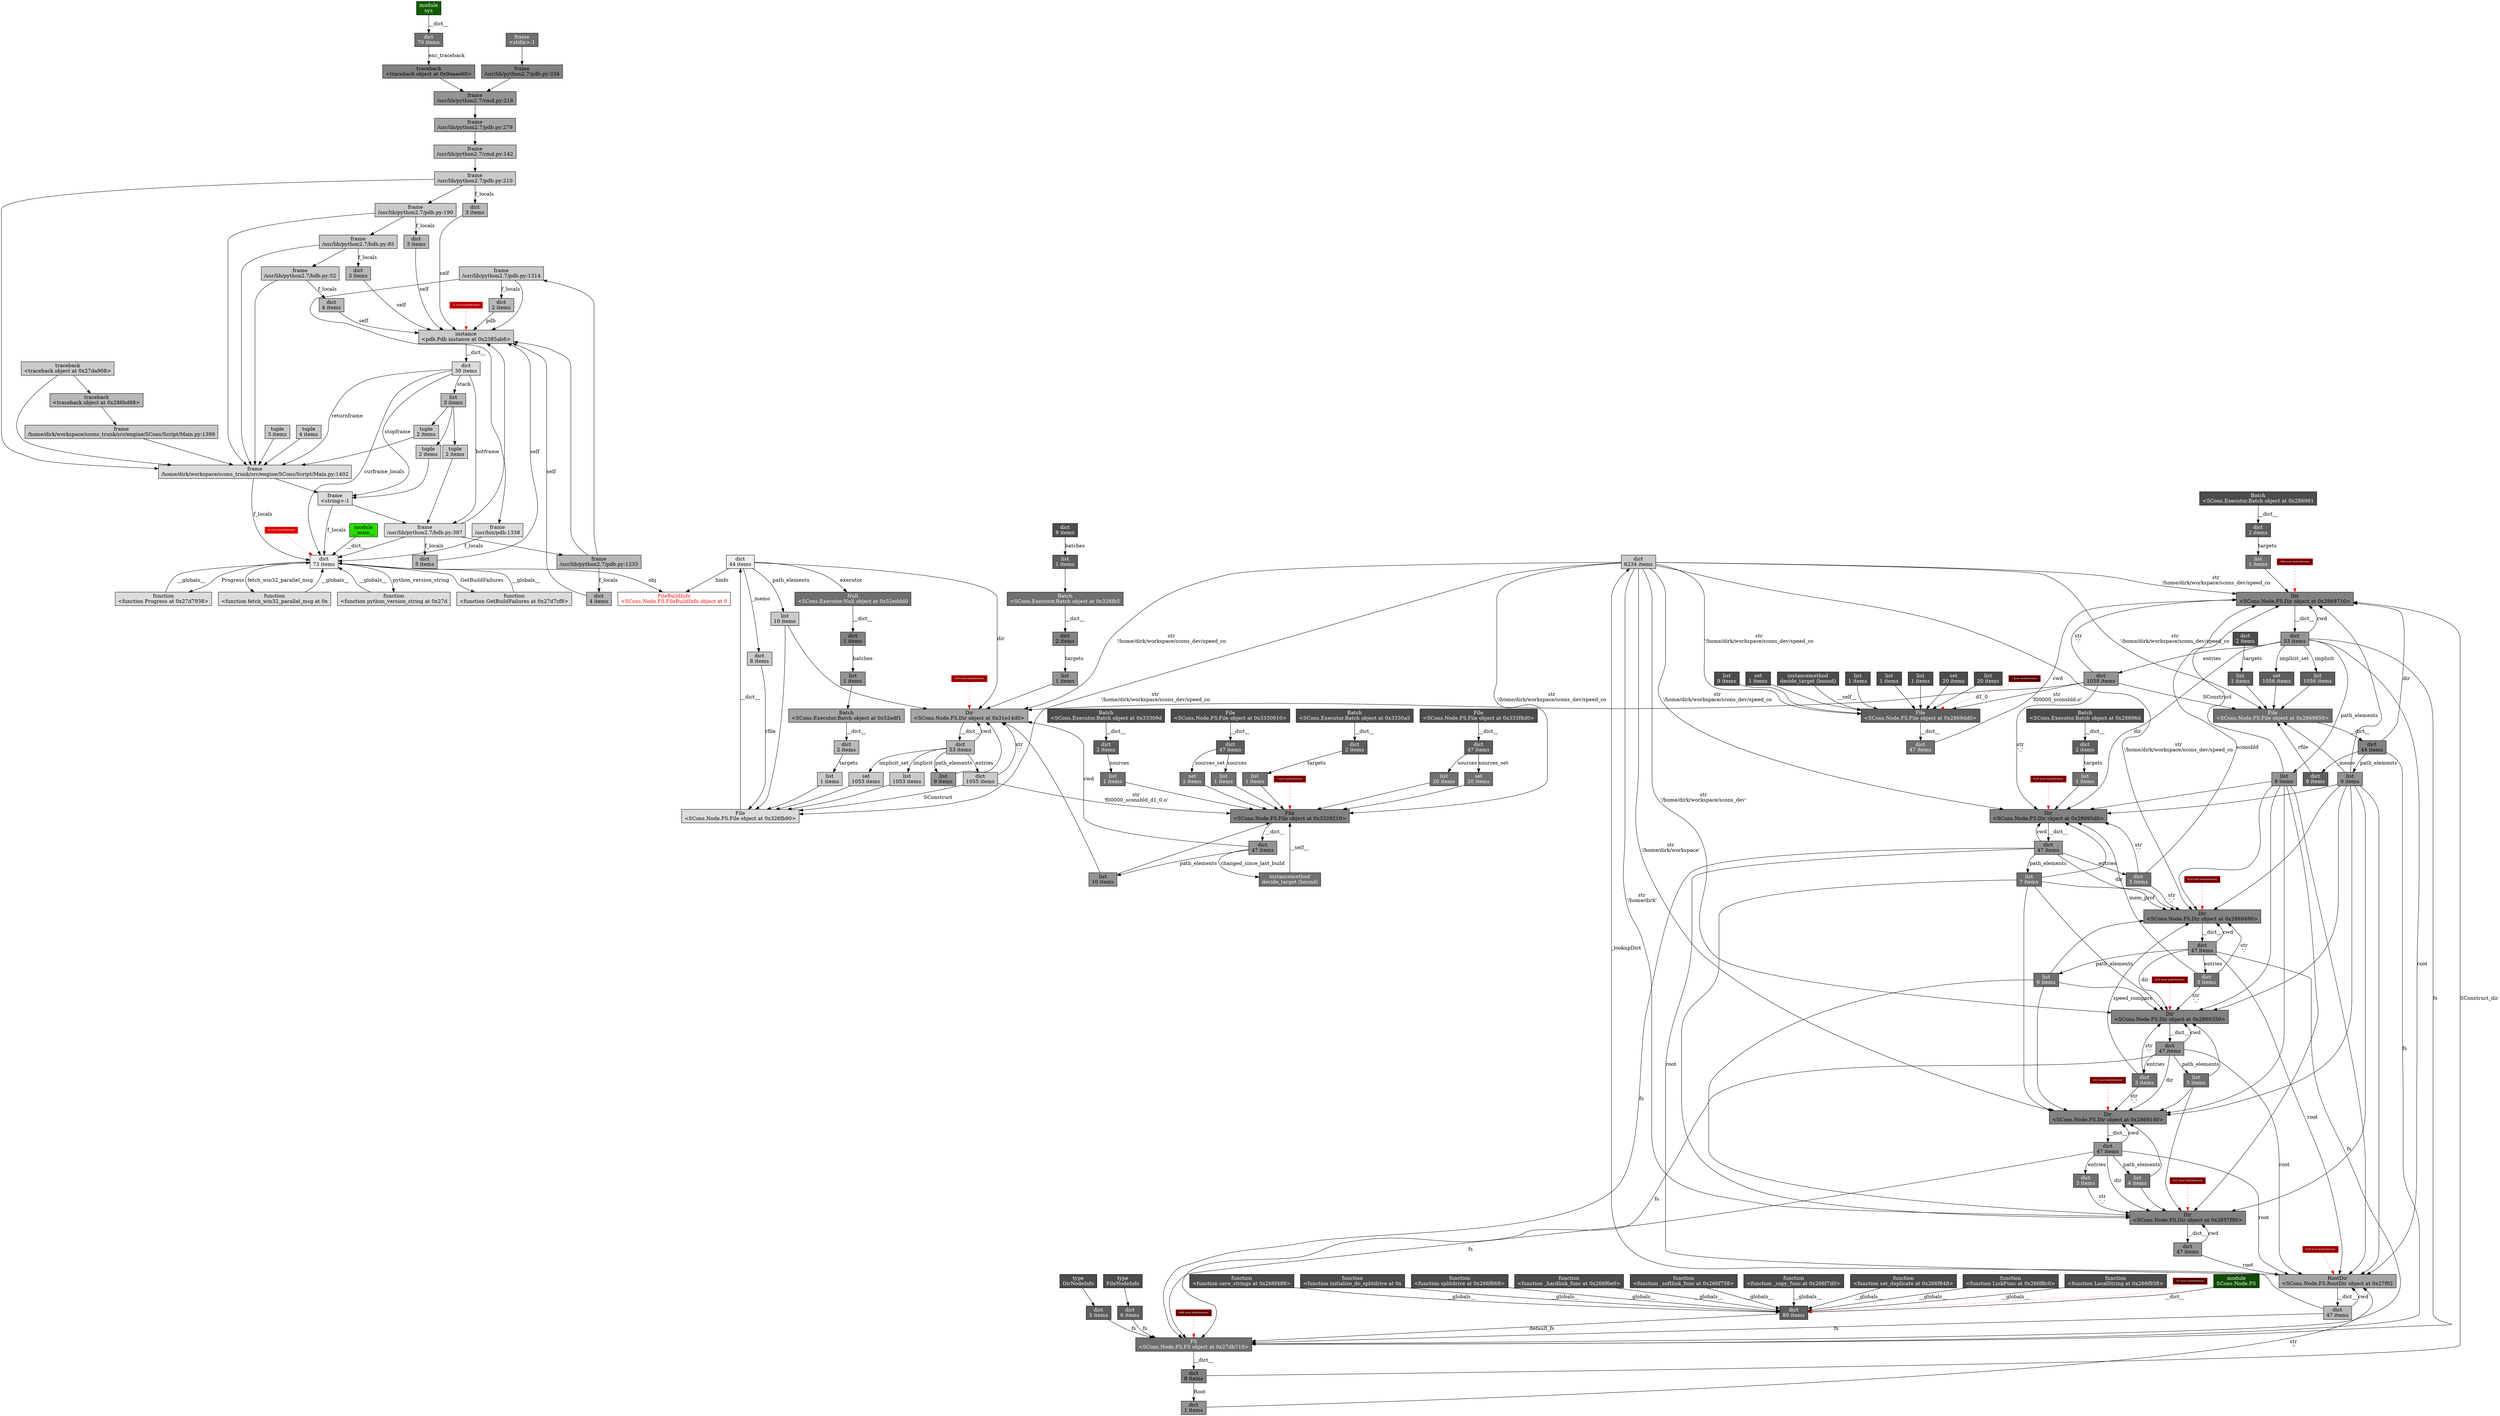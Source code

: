digraph ObjectGraph {
  node[shape=box, style=filled, fillcolor=white];
  o86957904[fontcolor=red];
  o86957904[label="FileBuildInfo\n<SCons.Node.FS.FileBuildInfo object at 0"];
  o86957904[fillcolor="0,0,1"];
  o36262496 -> o86957904 [label="obj",weight=2];
  o52802416 -> o86957904 [label="binfo",weight=2];
  o36262496[label="dict\n73 items"];
  o36262496[fillcolor="0,0,0.93"];
  o140684563672096 -> o36262496 [label="__dict__",weight=10];
  o37542640 -> o36262496 [label="f_locals",weight=10];
  o36883792 -> o36262496 [label="curframe_locals",weight=2];
  o37392480 -> o36262496;
  o36986192 -> o36262496 [label="f_locals",weight=10];
  o39476912 -> o36262496 [label="f_locals",weight=10];
  o41777344 -> o36262496 [label="__globals__",weight=10];
  o41777464 -> o36262496 [label="__globals__",weight=10];
  o41778424 -> o36262496 [label="__globals__",weight=10];
  o41778544 -> o36262496 [label="__globals__",weight=10];
  too_many_o36262496->o36262496[color=red,style=dotted,len=0.25,weight=10];
  too_many_o36262496[label="62 more backreferences",shape=box,height=0.25,color=red,fillcolor="0,1,0.86",fontsize=6];
  too_many_o36262496[fontcolor=white];
  o52802416[label="dict\n44 items"];
  o52802416[fillcolor="0,0,0.93"];
  o52886416 -> o52802416 [label="__dict__",weight=10];
  o140684563672096[label="module\n__main__"];
  o140684563672096[fillcolor="0.3,1,0.86"];
  o37542640[label="frame\n/usr/bin/pdb:1338"];
  o37542640[fillcolor="0,0,0.86"];
  o37605616 -> o37542640;
  o36883792[label="dict\n30 items"];
  o36883792[fillcolor="0,0,0.86"];
  o37247672 -> o36883792 [label="__dict__",weight=10];
  o37392480[label="frame\n/usr/lib/python2.7/bdb.py:387"];
  o37392480[fillcolor="0,0,0.86"];
  o36883792 -> o37392480 [label="botframe",weight=2];
  o36986192 -> o37392480;
  o169647640 -> o37392480;
  o36986192[label="frame\n<string>:1"];
  o36986192[fillcolor="0,0,0.86"];
  o36883792 -> o36986192 [label="stopframe",weight=2];
  o39476912 -> o36986192;
  o167299336 -> o36986192;
  o39476912[label="frame\n/home/dirk/workspace/scons_trunk/src/engine/SCons/Script/Main.py:1402"];
  o39476912[fillcolor="0,0,0.86"];
  o36883792 -> o39476912 [label="returnframe",weight=2];
  o41789704 -> o39476912;
  o43623120 -> o39476912;
  o41475776 -> o39476912;
  o37073376 -> o39476912;
  o163988016 -> o39476912;
  o166890336 -> o39476912;
  o39744544 -> o39476912;
  o167321040 -> o39476912;
  o42041216 -> o39476912;
  o41777344[label="function\n<function fetch_win32_parallel_msg at 0x"];
  o41777344[fillcolor="0,0,0.86"];
  o36262496 -> o41777344 [label="fetch_win32_parallel_msg",weight=2];
  o41777464[label="function\n<function Progress at 0x27d7938>"];
  o41777464[fillcolor="0,0,0.86"];
  o36262496 -> o41777464 [label="Progress",weight=2];
  o41778424[label="function\n<function GetBuildFailures at 0x27d7cf8>"];
  o41778424[fillcolor="0,0,0.86"];
  o36262496 -> o41778424 [label="GetBuildFailures",weight=2];
  o41778544[label="function\n<function python_version_string at 0x27d"];
  o41778544[fillcolor="0,0,0.86"];
  o36262496 -> o41778544 [label="python_version_string",weight=2];
  o52886416[label="File\n<SCons.Node.FS.File object at 0x326fb90>"];
  o52886416[fillcolor="0,0,0.86"];
  o42685440 -> o52886416 [label="str\n'/home/dirk/workspace/scons_dev/speed_co"];
  o52801840 -> o52886416 [label="SConstruct",weight=2];
  o52319008 -> o52886416;
  o52802992 -> o52886416 [label="rfile",weight=2];
  o79862168 -> o52886416;
  o89770752 -> o52886416;
  o61917072 -> o52886416;
  o37605616[label="frame\n/usr/lib/python2.7/pdb.py:1314"];
  o37605616[fillcolor="0,0,0.79"];
  o37065504 -> o37605616;
  o37247672[label="instance\n<pdb.Pdb instance at 0x2385ab8>"];
  o37247672[fillcolor="0,0,0.79"];
  o36880704 -> o37247672 [label="self",weight=2];
  o155788688 -> o37247672 [label="pdb",weight=2];
  o146873632 -> o37247672 [label="self",weight=2];
  o160413824 -> o37247672 [label="self",weight=2];
  o153470160 -> o37247672 [label="self",weight=2];
  o156229232 -> o37247672 [label="self",weight=2];
  o162546992 -> o37247672 [label="self",weight=2];
  o37605616 -> o37247672;
  o37065504 -> o37247672;
  o37392480 -> o37247672;
  too_many_o37247672->o37247672[color=red,style=dotted,len=0.25,weight=10];
  too_many_o37247672[label="15 more backreferences",shape=box,height=0.25,color=red,fillcolor="0,1,0.72",fontsize=6];
  too_many_o37247672[fontcolor=white];
  o169647640[label="tuple\n2 items"];
  o169647640[fillcolor="0,0,0.79"];
  o140684562668576 -> o169647640;
  o167299336[label="tuple\n2 items"];
  o167299336[fillcolor="0,0,0.79"];
  o140684562668576 -> o167299336;
  o41789704[label="traceback\n<traceback object at 0x27da908>"];
  o41789704[fillcolor="0,0,0.79"];
  o43623120[label="tuple\n3 items"];
  o43623120[fillcolor="0,0,0.79"];
  o41475776[label="tuple\n4 items"];
  o41475776[fillcolor="0,0,0.79"];
  o37073376[label="frame\n/usr/lib/python2.7/bdb.py:52"];
  o37073376[fillcolor="0,0,0.79"];
  o163988016 -> o37073376;
  o163988016[label="frame\n/usr/lib/python2.7/bdb.py:85"];
  o163988016[fillcolor="0,0,0.79"];
  o166890336 -> o163988016;
  o166890336[label="frame\n/usr/lib/python2.7/pdb.py:190"];
  o166890336[fillcolor="0,0,0.79"];
  o39744544 -> o166890336;
  o39744544[label="frame\n/usr/lib/python2.7/pdb.py:210"];
  o39744544[fillcolor="0,0,0.79"];
  o39870624 -> o39744544;
  o167321040[label="tuple\n2 items"];
  o167321040[fillcolor="0,0,0.79"];
  o140684562668576 -> o167321040;
  o42041216[label="frame\n/home/dirk/workspace/scons_trunk/src/engine/SCons/Script/Main.py:1399"];
  o42041216[fillcolor="0,0,0.79"];
  o42384776 -> o42041216;
  o42685440[label="dict\n6234 items"];
  o42685440[fillcolor="0,0,0.79"];
  o42683104 -> o42685440 [label="_lookupDict",weight=2];
  o52801840[label="dict\n1055 items"];
  o52801840[fillcolor="0,0,0.79"];
  o52802704 -> o52801840 [label="entries",weight=2];
  o52319008[label="list\n10 items"];
  o52319008[fillcolor="0,0,0.79"];
  o52802416 -> o52319008 [label="path_elements",weight=2];
  o52802992[label="dict\n8 items"];
  o52802992[fillcolor="0,0,0.79"];
  o52802416 -> o52802992 [label="_memo",weight=2];
  o79862168[label="list\n1 items"];
  o79862168[fillcolor="0,0,0.79"];
  o71546224 -> o79862168 [label="targets",weight=2];
  o89770752[label="list\n1053 items"];
  o89770752[fillcolor="0,0,0.79"];
  o52802704 -> o89770752 [label="implicit",weight=2];
  o61917072[label="set\n1053 items"];
  o61917072[fillcolor="0,0,0.79"];
  o52802704 -> o61917072 [label="implicit_set",weight=2];
  o37065504[label="frame\n/usr/lib/python2.7/pdb.py:1233"];
  o37065504[fillcolor="0,0,0.72"];
  o37392480 -> o37065504;
  o36880704[label="dict\n5 items"];
  o36880704[fillcolor="0,0,0.72"];
  o37392480 -> o36880704 [label="f_locals",weight=10];
  o155788688[label="dict\n2 items"];
  o155788688[fillcolor="0,0,0.72"];
  o37605616 -> o155788688 [label="f_locals",weight=10];
  o146873632[label="dict\n4 items"];
  o146873632[fillcolor="0,0,0.72"];
  o37073376 -> o146873632 [label="f_locals",weight=10];
  o160413824[label="dict\n3 items"];
  o160413824[fillcolor="0,0,0.72"];
  o163988016 -> o160413824 [label="f_locals",weight=10];
  o153470160[label="dict\n3 items"];
  o153470160[fillcolor="0,0,0.72"];
  o166890336 -> o153470160 [label="f_locals",weight=10];
  o156229232[label="dict\n3 items"];
  o156229232[fillcolor="0,0,0.72"];
  o39744544 -> o156229232 [label="f_locals",weight=10];
  o162546992[label="dict\n4 items"];
  o162546992[fillcolor="0,0,0.72"];
  o37065504 -> o162546992 [label="f_locals",weight=10];
  o140684562668576[label="list\n3 items"];
  o140684562668576[fillcolor="0,0,0.72"];
  o36883792 -> o140684562668576 [label="stack",weight=2];
  o39870624[label="frame\n/usr/lib/python2.7/cmd.py:142"];
  o39870624[fillcolor="0,0,0.72"];
  o153504768 -> o39870624;
  o42384776[label="traceback\n<traceback object at 0x286bd88>"];
  o42384776[fillcolor="0,0,0.72"];
  o41789704 -> o42384776;
  o42683104[label="dict\n47 items"];
  o42683104[fillcolor="0,0,0.72"];
  o41878096 -> o42683104 [label="__dict__",weight=10];
  o52802704[label="dict\n53 items"];
  o52802704[fillcolor="0,0,0.72"];
  o52303056 -> o52802704 [label="__dict__",weight=10];
  o71546224[label="dict\n2 items"];
  o71546224[fillcolor="0,0,0.72"];
  o86957840 -> o71546224 [label="__dict__",weight=10];
  o153504768[label="frame\n/usr/lib/python2.7/pdb.py:279"];
  o153504768[fillcolor="0,0,0.65"];
  o43819664 -> o153504768;
  o41878096[label="RootDir\n<SCons.Node.FS.RootDir object at 0x27f02"];
  o41878096[fillcolor="0,0,0.65"];
  o42678336 -> o41878096 [label="str\n''"];
  o42684624 -> o41878096 [label="root",weight=2];
  o42383480 -> o41878096;
  o42384704 -> o41878096;
  o42683104 -> o41878096 [label="cwd",weight=2];
  o42698736 -> o41878096 [label="root",weight=2];
  o42699024 -> o41878096 [label="root",weight=2];
  o42698448 -> o41878096 [label="root",weight=2];
  o42699824 -> o41878096 [label="root",weight=2];
  o42707312 -> o41878096 [label="root",weight=2];
  too_many_o41878096->o41878096[color=red,style=dotted,len=0.25,weight=10];
  too_many_o41878096[label="6249 more backreferences",shape=box,height=0.25,color=red,fillcolor="0,1,0.58",fontsize=6];
  too_many_o41878096[fontcolor=white];
  o52303056[label="Dir\n<SCons.Node.FS.Dir object at 0x31e14d0>"];
  o52303056[fillcolor="0,0,0.65"];
  o42733568 -> o52303056 [label="d1_0",weight=2];
  o42685440 -> o52303056 [label="str\n'/home/dirk/workspace/scons_dev/speed_co"];
  o52802704 -> o52303056 [label="cwd",weight=2];
  o52320088 -> o52303056;
  o52801840 -> o52303056 [label="str\n'.'"];
  o52802416 -> o52303056 [label="dir",weight=2];
  o52319008 -> o52303056;
  o52319224 -> o52303056;
  o53445488 -> o52303056 [label="cwd",weight=2];
  o53671336 -> o52303056;
  too_many_o52303056->o52303056[color=red,style=dotted,len=0.25,weight=10];
  too_many_o52303056[label="3135 more backreferences",shape=box,height=0.25,color=red,fillcolor="0,1,0.58",fontsize=6];
  too_many_o52303056[fontcolor=white];
  o86957840[label="Batch\n<SCons.Executor.Batch object at 0x52edf1"];
  o86957840[fillcolor="0,0,0.65"];
  o79862240 -> o86957840;
  o43819664[label="frame\n/usr/lib/python2.7/cmd.py:218"];
  o43819664[fillcolor="0,0,0.58"];
  o166375008 -> o43819664;
  o115411456 -> o43819664;
  o42678336[label="dict\n1 items"];
  o42678336[fillcolor="0,0,0.58"];
  o42678048 -> o42678336 [label="Root",weight=2];
  o42684624[label="dict\n53 items"];
  o42684624[fillcolor="0,0,0.58"];
  o42374928 -> o42684624 [label="__dict__",weight=10];
  o42383480[label="list\n8 items"];
  o42383480[fillcolor="0,0,0.58"];
  o42684624 -> o42383480 [label="path_elements",weight=2];
  o42384704[label="list\n9 items"];
  o42384704[fillcolor="0,0,0.58"];
  o42739376 -> o42384704 [label="path_elements",weight=2];
  o42698736[label="dict\n47 items"];
  o42698736[fillcolor="0,0,0.58"];
  o42374608 -> o42698736 [label="__dict__",weight=10];
  o42699024[label="dict\n47 items"];
  o42699024[fillcolor="0,0,0.58"];
  o42374288 -> o42699024 [label="__dict__",weight=10];
  o42698448[label="dict\n47 items"];
  o42698448[fillcolor="0,0,0.58"];
  o42373968 -> o42698448 [label="__dict__",weight=10];
  o42699824[label="dict\n47 items"];
  o42699824[fillcolor="0,0,0.58"];
  o42373584 -> o42699824 [label="__dict__",weight=10];
  o42707312[label="dict\n47 items"];
  o42707312[fillcolor="0,0,0.58"];
  o42303376 -> o42707312 [label="__dict__",weight=10];
  o42733568[label="dict\n1058 items"];
  o42733568[fillcolor="0,0,0.58"];
  o42684624 -> o42733568 [label="entries",weight=2];
  o52320088[label="list\n9 items"];
  o52320088[fillcolor="0,0,0.58"];
  o52802704 -> o52320088 [label="path_elements",weight=2];
  o52319224[label="list\n1 items"];
  o52319224[fillcolor="0,0,0.58"];
  o53194000 -> o52319224 [label="targets",weight=2];
  o53445488[label="dict\n47 items"];
  o53445488[fillcolor="0,0,0.58"];
  o53645840 -> o53445488 [label="__dict__",weight=10];
  o53671336[label="list\n10 items"];
  o53671336[fillcolor="0,0,0.58"];
  o53445488 -> o53671336 [label="path_elements",weight=2];
  o79862240[label="list\n1 items"];
  o79862240[fillcolor="0,0,0.58"];
  o53193424 -> o79862240 [label="batches",weight=2];
  o166375008[label="traceback\n<traceback object at 0x9eaae60>"];
  o166375008[fillcolor="0,0,0.51"];
  o36134800 -> o166375008 [label="exc_traceback",weight=2];
  o115411456[label="frame\n/usr/lib/python2.7/pdb.py:234"];
  o115411456[fillcolor="0,0,0.51"];
  o121016752 -> o115411456;
  o42678048[label="dict\n8 items"];
  o42678048[fillcolor="0,0,0.51"];
  o41793296 -> o42678048 [label="__dict__",weight=10];
  o42374928[label="Dir\n<SCons.Node.FS.Dir object at 0x2869710>"];
  o42374928[fillcolor="0,0,0.51"];
  o42678048 -> o42374928 [label="SConstruct_dir",weight=2];
  o42684624 -> o42374928 [label="cwd",weight=2];
  o42383480 -> o42374928;
  o42733568 -> o42374928 [label="str\n'.'"];
  o42739376 -> o42374928 [label="dir",weight=2];
  o42384704 -> o42374928;
  o42685440 -> o42374928 [label="str\n'/home/dirk/workspace/scons_dev/speed_co"];
  o42726976 -> o42374928 [label="sconsbld",weight=2];
  o42384128 -> o42374928;
  o43992384 -> o42374928 [label="cwd",weight=2];
  too_many_o42374928->o42374928[color=red,style=dotted,len=0.25,weight=10];
  too_many_o42374928[label="7806 more backreferences",shape=box,height=0.25,color=red,fillcolor="0,1,0.44",fontsize=6];
  too_many_o42374928[fontcolor=white];
  o42739376[label="dict\n44 items"];
  o42739376[fillcolor="0,0,0.51"];
  o42375248 -> o42739376 [label="__dict__",weight=10];
  o42374608[label="Dir\n<SCons.Node.FS.Dir object at 0x28695d0>"];
  o42374608[fillcolor="0,0,0.51"];
  o42684624 -> o42374608 [label="dir",weight=2];
  o42383480 -> o42374608;
  o42733568 -> o42374608 [label="str\n'..'"];
  o42384704 -> o42374608;
  o42698736 -> o42374608 [label="cwd",weight=2];
  o42685440 -> o42374608 [label="str\n'/home/dirk/workspace/scons_dev/speed_co"];
  o42382544 -> o42374608;
  o42726976 -> o42374608 [label="str\n'.'"];
  o42724544 -> o42374608 [label="mem_prof",weight=2];
  o42383192 -> o42374608;
  too_many_o42374608->o42374608[color=red,style=dotted,len=0.25,weight=10];
  too_many_o42374608[label="6218 more backreferences",shape=box,height=0.25,color=red,fillcolor="0,1,0.44",fontsize=6];
  too_many_o42374608[fontcolor=white];
  o42374288[label="Dir\n<SCons.Node.FS.Dir object at 0x2869490>"];
  o42374288[fillcolor="0,0,0.51"];
  o42383480 -> o42374288;
  o42384704 -> o42374288;
  o42698736 -> o42374288 [label="dir",weight=2];
  o42699024 -> o42374288 [label="cwd",weight=2];
  o42685440 -> o42374288 [label="str\n'/home/dirk/workspace/scons_dev/speed_co"];
  o42382544 -> o42374288;
  o42726976 -> o42374288 [label="str\n'..'"];
  o42381608 -> o42374288;
  o42724544 -> o42374288 [label="str\n'.'"];
  o42718720 -> o42374288 [label="speed_compare",weight=2];
  too_many_o42374288->o42374288[color=red,style=dotted,len=0.25,weight=10];
  too_many_o42374288[label="6219 more backreferences",shape=box,height=0.25,color=red,fillcolor="0,1,0.44",fontsize=6];
  too_many_o42374288[fontcolor=white];
  o42373968[label="Dir\n<SCons.Node.FS.Dir object at 0x2869350>"];
  o42373968[fillcolor="0,0,0.51"];
  o42383480 -> o42373968;
  o42384704 -> o42373968;
  o42699024 -> o42373968 [label="dir",weight=2];
  o42698448 -> o42373968 [label="cwd",weight=2];
  o42685440 -> o42373968 [label="str\n'/home/dirk/workspace/scons_dev'"];
  o42382544 -> o42373968;
  o42381608 -> o42373968;
  o42724544 -> o42373968 [label="str\n'..'"];
  o42372416 -> o42373968;
  o42718720 -> o42373968 [label="str\n'.'"];
  too_many_o42373968->o42373968[color=red,style=dotted,len=0.25,weight=10];
  too_many_o42373968[label="6220 more backreferences",shape=box,height=0.25,color=red,fillcolor="0,1,0.44",fontsize=6];
  too_many_o42373968[fontcolor=white];
  o42373584[label="Dir\n<SCons.Node.FS.Dir object at 0x28691d0>"];
  o42373584[fillcolor="0,0,0.51"];
  o42383480 -> o42373584;
  o42384704 -> o42373584;
  o42698448 -> o42373584 [label="dir",weight=2];
  o42699824 -> o42373584 [label="cwd",weight=2];
  o42685440 -> o42373584 [label="str\n'/home/dirk/workspace'"];
  o42382544 -> o42373584;
  o42381608 -> o42373584;
  o42372416 -> o42373584;
  o42718720 -> o42373584 [label="str\n'..'"];
  o42371408 -> o42373584;
  too_many_o42373584->o42373584[color=red,style=dotted,len=0.25,weight=10];
  too_many_o42373584[label="6221 more backreferences",shape=box,height=0.25,color=red,fillcolor="0,1,0.44",fontsize=6];
  too_many_o42373584[fontcolor=white];
  o42303376[label="Dir\n<SCons.Node.FS.Dir object at 0x2857f90>"];
  o42303376[fillcolor="0,0,0.51"];
  o42383480 -> o42303376;
  o42384704 -> o42303376;
  o42699824 -> o42303376 [label="dir",weight=2];
  o42707312 -> o42303376 [label="cwd",weight=2];
  o42685440 -> o42303376 [label="str\n'/home/dirk'"];
  o42382544 -> o42303376;
  o42381608 -> o42303376;
  o42372416 -> o42303376;
  o42371408 -> o42303376;
  o42709136 -> o42303376 [label="str\n'..'"];
  too_many_o42303376->o42303376[color=red,style=dotted,len=0.25,weight=10];
  too_many_o42303376[label="6222 more backreferences",shape=box,height=0.25,color=red,fillcolor="0,1,0.44",fontsize=6];
  too_many_o42303376[fontcolor=white];
  o53194000[label="dict\n2 items"];
  o53194000[fillcolor="0,0,0.51"];
  o52886352 -> o53194000 [label="__dict__",weight=10];
  o53645840[label="File\n<SCons.Node.FS.File object at 0x3329210>"];
  o53645840[fillcolor="0,0,0.51"];
  o42685440 -> o53645840 [label="str\n'/home/dirk/workspace/scons_dev/speed_co"];
  o52801840 -> o53645840 [label="str\n'f00000_sconsbld_d1_0.o'"];
  o53671336 -> o53645840;
  o53682488 -> o53645840;
  o48958832 -> o53645840 [label="__self__",weight=10];
  o53650496 -> o53645840;
  o53671264 -> o53645840;
  o53643600 -> o53645840;
  o53792000 -> o53645840;
  o53644248 -> o53645840;
  too_many_o53645840->o53645840[color=red,style=dotted,len=0.25,weight=10];
  too_many_o53645840[label="7 more backreferences",shape=box,height=0.25,color=red,fillcolor="0,1,0.44",fontsize=6];
  too_many_o53645840[fontcolor=white];
  o53193424[label="dict\n1 items"];
  o53193424[fillcolor="0,0,0.51"];
  o86957520 -> o53193424 [label="__dict__",weight=10];
  o36134800[label="dict\n70 items"];
  o36134800[fillcolor="0,0,0.44"];
  o36134800[fontcolor=white];
  o140684563463032 -> o36134800 [label="__dict__",weight=10];
  o121016752[label="frame\n<stdin>:1"];
  o121016752[fillcolor="0,0,0.44"];
  o121016752[fontcolor=white];
  o41793296[label="FS\n<SCons.Node.FS.FS object at 0x27db710>"];
  o41793296[fillcolor="0,0,0.44"];
  o41793296[fontcolor=white];
  o39330864 -> o41793296 [label="default_fs",weight=2];
  o40040720 -> o41793296 [label="fs",weight=2];
  o40092960 -> o41793296 [label="fs",weight=2];
  o42684624 -> o41793296 [label="fs",weight=2];
  o42739376 -> o41793296 [label="fs",weight=2];
  o42683104 -> o41793296 [label="fs",weight=2];
  o42698736 -> o41793296 [label="fs",weight=2];
  o42699024 -> o41793296 [label="fs",weight=2];
  o42698448 -> o41793296 [label="fs",weight=2];
  o42699824 -> o41793296 [label="fs",weight=2];
  too_many_o41793296->o41793296[color=red,style=dotted,len=0.25,weight=10];
  too_many_o41793296[label="6269 more backreferences",shape=box,height=0.25,color=red,fillcolor="0,1,0.37",fontsize=6];
  too_many_o41793296[fontcolor=white];
  o42726976[label="dict\n3 items"];
  o42726976[fillcolor="0,0,0.44"];
  o42726976[fontcolor=white];
  o42698736 -> o42726976 [label="entries",weight=2];
  o42384128[label="list\n1 items"];
  o42384128[fillcolor="0,0,0.44"];
  o42384128[fontcolor=white];
  o42755152 -> o42384128 [label="targets",weight=2];
  o43992384[label="dict\n47 items"];
  o43992384[fillcolor="0,0,0.44"];
  o43992384[fontcolor=white];
  o42376656 -> o43992384 [label="__dict__",weight=10];
  o42375248[label="File\n<SCons.Node.FS.File object at 0x2869850>"];
  o42375248[fillcolor="0,0,0.44"];
  o42375248[fontcolor=white];
  o42733568 -> o42375248 [label="SConstruct",weight=2];
  o42384704 -> o42375248;
  o42685440 -> o42375248 [label="str\n'/home/dirk/workspace/scons_dev/speed_co"];
  o80028400 -> o42375248 [label="rfile",weight=2];
  o52877144 -> o42375248;
  o81695448 -> o42375248;
  o52306232 -> o42375248;
  o42382544[label="list\n7 items"];
  o42382544[fillcolor="0,0,0.44"];
  o42382544[fontcolor=white];
  o42698736 -> o42382544 [label="path_elements",weight=2];
  o42724544[label="dict\n3 items"];
  o42724544[fillcolor="0,0,0.44"];
  o42724544[fontcolor=white];
  o42699024 -> o42724544 [label="entries",weight=2];
  o42383192[label="list\n1 items"];
  o42383192[fillcolor="0,0,0.44"];
  o42383192[fontcolor=white];
  o42749344 -> o42383192 [label="targets",weight=2];
  o42381608[label="list\n6 items"];
  o42381608[fillcolor="0,0,0.44"];
  o42381608[fontcolor=white];
  o42699024 -> o42381608 [label="path_elements",weight=2];
  o42718720[label="dict\n3 items"];
  o42718720[fillcolor="0,0,0.44"];
  o42718720[fontcolor=white];
  o42698448 -> o42718720 [label="entries",weight=2];
  o42372416[label="list\n5 items"];
  o42372416[fillcolor="0,0,0.44"];
  o42372416[fontcolor=white];
  o42698448 -> o42372416 [label="path_elements",weight=2];
  o42371408[label="list\n4 items"];
  o42371408[fillcolor="0,0,0.44"];
  o42371408[fontcolor=white];
  o42699824 -> o42371408 [label="path_elements",weight=2];
  o42709136[label="dict\n3 items"];
  o42709136[fillcolor="0,0,0.44"];
  o42709136[fontcolor=white];
  o42699824 -> o42709136 [label="entries",weight=2];
  o52886352[label="Batch\n<SCons.Executor.Batch object at 0x326fb5"];
  o52886352[fillcolor="0,0,0.44"];
  o52886352[fontcolor=white];
  o52875488 -> o52886352;
  o53682488[label="set\n1 items"];
  o53682488[fillcolor="0,0,0.44"];
  o53682488[fontcolor=white];
  o53446800 -> o53682488 [label="sources_set",weight=2];
  o48958832[label="instancemethod\ndecide_target (bound)"];
  o48958832[fillcolor="0,0,0.44"];
  o48958832[fontcolor=white];
  o53445488 -> o48958832 [label="changed_since_last_build",weight=2];
  o53650496[label="list\n1 items"];
  o53650496[fillcolor="0,0,0.44"];
  o53650496[fontcolor=white];
  o53446800 -> o53650496 [label="sources",weight=2];
  o53671264[label="list\n1 items"];
  o53671264[fillcolor="0,0,0.44"];
  o53671264[fontcolor=white];
  o53293040 -> o53671264 [label="sources",weight=2];
  o53643600[label="list\n1 items"];
  o53643600[fillcolor="0,0,0.44"];
  o53643600[fontcolor=white];
  o53292256 -> o53643600 [label="targets",weight=2];
  o53792000[label="set\n20 items"];
  o53792000[fillcolor="0,0,0.44"];
  o53792000[fontcolor=white];
  o53971424 -> o53792000 [label="sources_set",weight=2];
  o53644248[label="list\n20 items"];
  o53644248[fillcolor="0,0,0.44"];
  o53644248[fontcolor=white];
  o53971424 -> o53644248 [label="sources",weight=2];
  o86957520[label="Null\n<SCons.Executor.Null object at 0x52eddd0"];
  o86957520[fillcolor="0,0,0.44"];
  o86957520[fontcolor=white];
  o52802416 -> o86957520 [label="executor",weight=2];
  o140684563463032[label="module\nsys"];
  o140684563463032[fillcolor="0.3,1,0.37"];
  o140684563463032[fontcolor=white];
  o39330864[label="dict\n89 items"];
  o39330864[fillcolor="0,0,0.37"];
  o39330864[fontcolor=white];
  o40181552 -> o39330864 [label="__dict__",weight=10];
  o40301704 -> o39330864 [label="__globals__",weight=10];
  o40302064 -> o39330864 [label="__globals__",weight=10];
  o40302184 -> o39330864 [label="__globals__",weight=10];
  o40302304 -> o39330864 [label="__globals__",weight=10];
  o40302424 -> o39330864 [label="__globals__",weight=10];
  o40302544 -> o39330864 [label="__globals__",weight=10];
  o40302664 -> o39330864 [label="__globals__",weight=10];
  o40302784 -> o39330864 [label="__globals__",weight=10];
  o40302904 -> o39330864 [label="__globals__",weight=10];
  too_many_o39330864->o39330864[color=red,style=dotted,len=0.25,weight=10];
  too_many_o39330864[label="232 more backreferences",shape=box,height=0.25,color=red,fillcolor="0,1,0.3",fontsize=6];
  too_many_o39330864[fontcolor=white];
  o40040720[label="dict\n5 items"];
  o40040720[fillcolor="0,0,0.37"];
  o40040720[fontcolor=white];
  o40089600 -> o40040720;
  o40092960[label="dict\n6 items"];
  o40092960[fillcolor="0,0,0.37"];
  o40092960[fontcolor=white];
  o40102032 -> o40092960;
  o42755152[label="dict\n2 items"];
  o42755152[fillcolor="0,0,0.37"];
  o42755152[fontcolor=white];
  o42375184 -> o42755152 [label="__dict__",weight=10];
  o42376656[label="File\n<SCons.Node.FS.File object at 0x2869dd0>"];
  o42376656[fillcolor="0,0,0.37"];
  o42376656[fontcolor=white];
  o42733568 -> o42376656 [label="str\n'f00000_sconsbld.o'"];
  o42685440 -> o42376656 [label="str\n'/home/dirk/workspace/scons_dev/speed_co"];
  o43640664 -> o42376656;
  o43588168 -> o42376656;
  o43302496 -> o42376656 [label="__self__",weight=10];
  o43676016 -> o42376656;
  o43677096 -> o42376656;
  o43583536 -> o42376656;
  o44193448 -> o42376656;
  o43640592 -> o42376656;
  too_many_o42376656->o42376656[color=red,style=dotted,len=0.25,weight=10];
  too_many_o42376656[label="7 more backreferences",shape=box,height=0.25,color=red,fillcolor="0,1,0.3",fontsize=6];
  too_many_o42376656[fontcolor=white];
  o80028400[label="dict\n8 items"];
  o80028400[fillcolor="0,0,0.37"];
  o80028400[fontcolor=white];
  o42739376 -> o80028400 [label="_memo",weight=2];
  o52877144[label="list\n1 items"];
  o52877144[fillcolor="0,0,0.37"];
  o52877144[fontcolor=white];
  o61710048 -> o52877144 [label="targets",weight=2];
  o81695448[label="list\n1056 items"];
  o81695448[fillcolor="0,0,0.37"];
  o81695448[fontcolor=white];
  o42684624 -> o81695448 [label="implicit",weight=2];
  o52306232[label="set\n1056 items"];
  o52306232[fillcolor="0,0,0.37"];
  o52306232[fontcolor=white];
  o42684624 -> o52306232 [label="implicit_set",weight=2];
  o42749344[label="dict\n2 items"];
  o42749344[fillcolor="0,0,0.37"];
  o42749344[fontcolor=white];
  o42374864 -> o42749344 [label="__dict__",weight=10];
  o52875488[label="list\n1 items"];
  o52875488[fillcolor="0,0,0.37"];
  o52875488[fontcolor=white];
  o52814832 -> o52875488 [label="batches",weight=2];
  o53446800[label="dict\n47 items"];
  o53446800[fillcolor="0,0,0.37"];
  o53446800[fontcolor=white];
  o53676304 -> o53446800 [label="__dict__",weight=10];
  o53293040[label="dict\n2 items"];
  o53293040[fillcolor="0,0,0.37"];
  o53293040[fontcolor=white];
  o53676496 -> o53293040 [label="__dict__",weight=10];
  o53292256[label="dict\n2 items"];
  o53292256[fillcolor="0,0,0.37"];
  o53292256[fontcolor=white];
  o53676624 -> o53292256 [label="__dict__",weight=10];
  o53971424[label="dict\n47 items"];
  o53971424[fillcolor="0,0,0.37"];
  o53971424[fontcolor=white];
  o53737680 -> o53971424 [label="__dict__",weight=10];
  o40181552[label="module\nSCons.Node.FS"];
  o40181552[fillcolor="0.3,1,0.3"];
  o40181552[fontcolor=white];
  o40301704[label="function\n<function save_strings at 0x266f488>"];
  o40301704[fillcolor="0,0,0.3"];
  o40301704[fontcolor=white];
  o40302064[label="function\n<function initialize_do_splitdrive at 0x"];
  o40302064[fillcolor="0,0,0.3"];
  o40302064[fontcolor=white];
  o40302184[label="function\n<function splitdrive at 0x266f668>"];
  o40302184[fillcolor="0,0,0.3"];
  o40302184[fontcolor=white];
  o40302304[label="function\n<function _hardlink_func at 0x266f6e0>"];
  o40302304[fillcolor="0,0,0.3"];
  o40302304[fontcolor=white];
  o40302424[label="function\n<function _softlink_func at 0x266f758>"];
  o40302424[fillcolor="0,0,0.3"];
  o40302424[fontcolor=white];
  o40302544[label="function\n<function _copy_func at 0x266f7d0>"];
  o40302544[fillcolor="0,0,0.3"];
  o40302544[fontcolor=white];
  o40302664[label="function\n<function set_duplicate at 0x266f848>"];
  o40302664[fillcolor="0,0,0.3"];
  o40302664[fontcolor=white];
  o40302784[label="function\n<function LinkFunc at 0x266f8c0>"];
  o40302784[fillcolor="0,0,0.3"];
  o40302784[fontcolor=white];
  o40302904[label="function\n<function LocalString at 0x266f938>"];
  o40302904[fillcolor="0,0,0.3"];
  o40302904[fontcolor=white];
  o40089600[label="type\nDirNodeInfo"];
  o40089600[fillcolor="0,0,0.3"];
  o40089600[fontcolor=white];
  o40102032[label="type\nFileNodeInfo"];
  o40102032[fillcolor="0,0,0.3"];
  o40102032[fontcolor=white];
  o42375184[label="Batch\n<SCons.Executor.Batch object at 0x286981"];
  o42375184[fillcolor="0,0,0.3"];
  o42375184[fontcolor=white];
  o43640664[label="list\n9 items"];
  o43640664[fillcolor="0,0,0.3"];
  o43640664[fontcolor=white];
  o43588168[label="set\n1 items"];
  o43588168[fillcolor="0,0,0.3"];
  o43588168[fontcolor=white];
  o43302496[label="instancemethod\ndecide_target (bound)"];
  o43302496[fillcolor="0,0,0.3"];
  o43302496[fontcolor=white];
  o43676016[label="list\n1 items"];
  o43676016[fillcolor="0,0,0.3"];
  o43676016[fontcolor=white];
  o43677096[label="list\n1 items"];
  o43677096[fillcolor="0,0,0.3"];
  o43677096[fontcolor=white];
  o43583536[label="list\n1 items"];
  o43583536[fillcolor="0,0,0.3"];
  o43583536[fontcolor=white];
  o44193448[label="set\n20 items"];
  o44193448[fillcolor="0,0,0.3"];
  o44193448[fontcolor=white];
  o43640592[label="list\n20 items"];
  o43640592[fillcolor="0,0,0.3"];
  o43640592[fontcolor=white];
  o61710048[label="dict\n2 items"];
  o61710048[fillcolor="0,0,0.3"];
  o61710048[fontcolor=white];
  o42374864[label="Batch\n<SCons.Executor.Batch object at 0x28696d"];
  o42374864[fillcolor="0,0,0.3"];
  o42374864[fontcolor=white];
  o52814832[label="dict\n9 items"];
  o52814832[fillcolor="0,0,0.3"];
  o52814832[fontcolor=white];
  o53676304[label="File\n<SCons.Node.FS.File object at 0x3330910>"];
  o53676304[fillcolor="0,0,0.3"];
  o53676304[fontcolor=white];
  o53676496[label="Batch\n<SCons.Executor.Batch object at 0x33309d"];
  o53676496[fillcolor="0,0,0.3"];
  o53676496[fontcolor=white];
  o53676624[label="Batch\n<SCons.Executor.Batch object at 0x3330a5"];
  o53676624[fillcolor="0,0,0.3"];
  o53676624[fontcolor=white];
  o53737680[label="File\n<SCons.Node.FS.File object at 0x333f8d0>"];
  o53737680[fillcolor="0,0,0.3"];
  o53737680[fontcolor=white];
}
